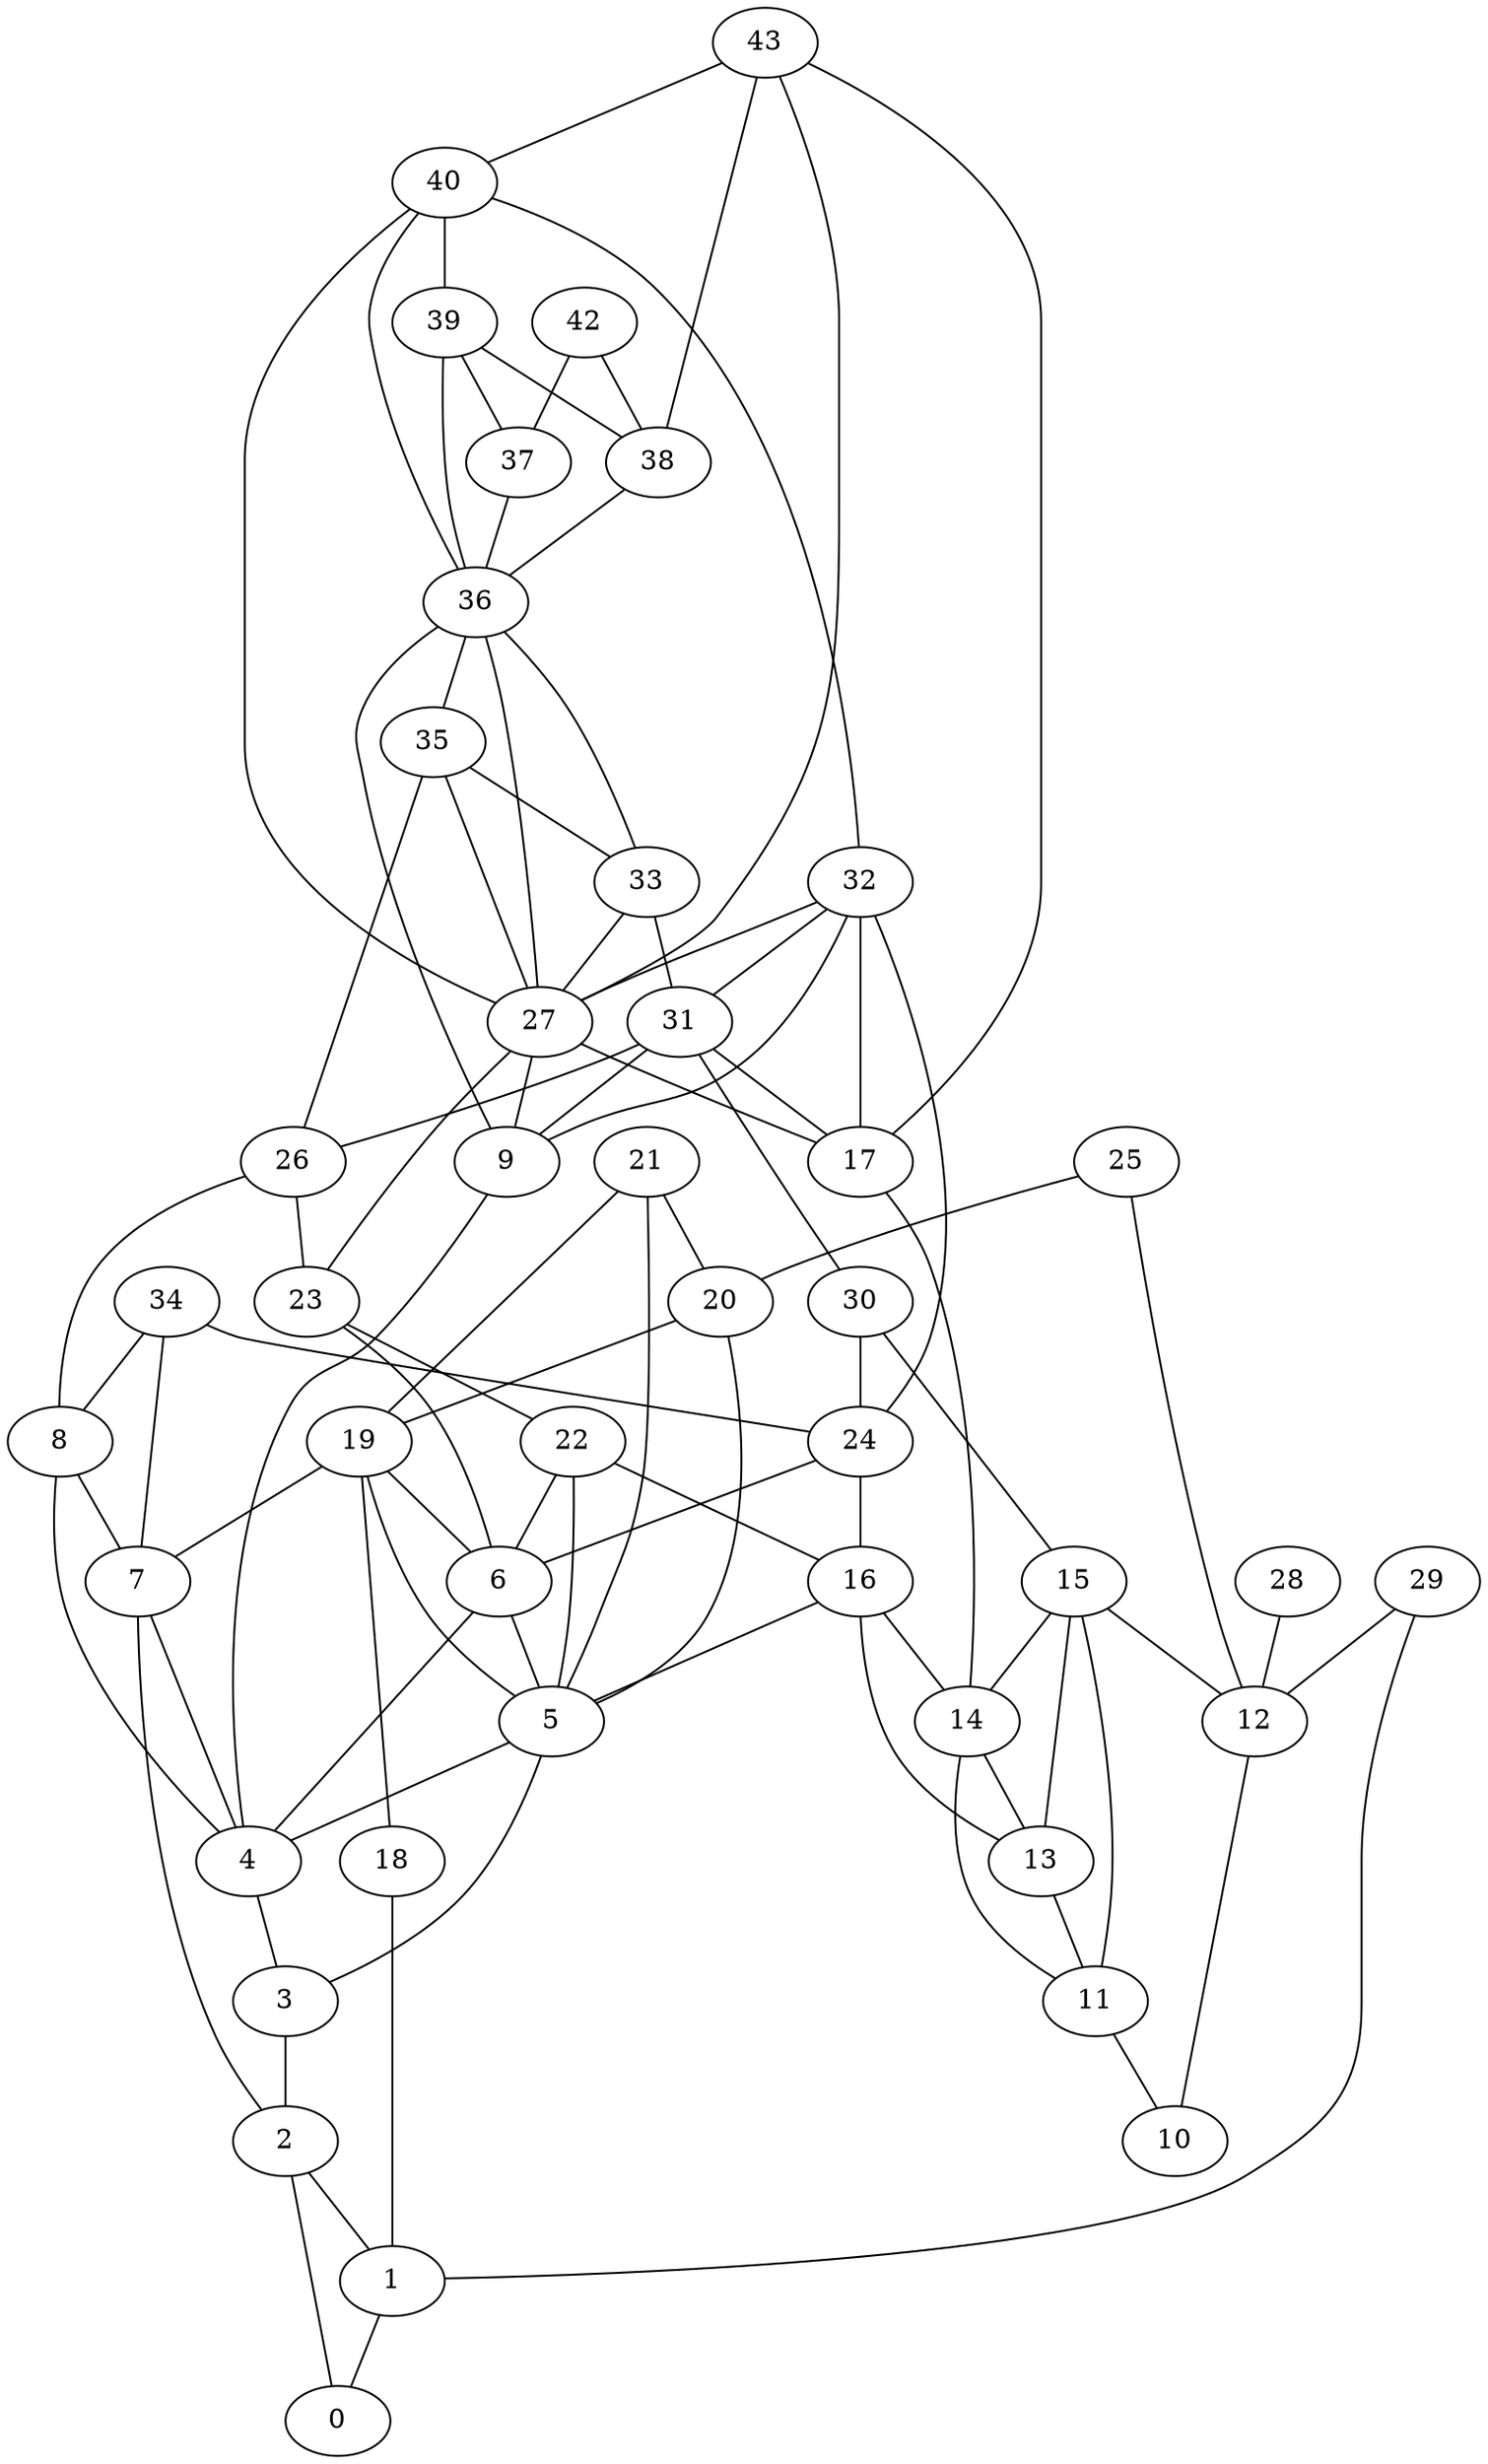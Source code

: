 graph G {
0;

1;

2;

3;

4;

5;

6;

7;

8;

9;

10;

11;

12;

13;

14;

15;

16;

17;

18;

19;

20;

21;

22;

23;

24;

25;

26;

27;

28;

29;

30;

31;

32;

33;

34;

35;

36;

37;

38;

39;

40;

42;

43;

1 -- 0;

2 -- 0;

2 -- 1;

3 -- 2;

4 -- 3;

5 -- 3;

5 -- 4;

6 -- 4;

6 -- 5;

7 -- 2;

7 -- 4;

8 -- 4;

8 -- 7;

9 -- 4;

11 -- 10;

12 -- 10;

13 -- 11;

14 -- 11;

14 -- 13;

15 -- 11;

15 -- 12;

15 -- 13;

15 -- 14;

16 -- 5;

16 -- 13;

16 -- 14;

17 -- 14;

18 -- 1;

19 -- 5;

19 -- 6;

19 -- 7;

19 -- 18;

20 -- 5;

20 -- 19;

21 -- 5;

21 -- 19;

21 -- 20;

22 -- 5;

22 -- 6;

22 -- 16;

23 -- 6;

23 -- 22;

24 -- 6;

24 -- 16;

25 -- 12;

25 -- 20;

26 -- 8;

26 -- 23;

27 -- 9;

27 -- 17;

27 -- 23;

28 -- 12;

29 -- 1;

29 -- 12;

30 -- 15;

30 -- 24;

31 -- 9;

31 -- 17;

31 -- 26;

31 -- 30;

32 -- 9;

32 -- 17;

32 -- 24;

32 -- 27;

32 -- 31;

33 -- 27;

33 -- 31;

34 -- 7;

34 -- 8;

34 -- 24;

35 -- 26;

35 -- 27;

35 -- 33;

36 -- 9;

36 -- 27;

36 -- 33;

36 -- 35;

37 -- 36;

38 -- 36;

39 -- 36;

39 -- 37;

39 -- 38;

40 -- 27;

40 -- 32;

40 -- 36;

40 -- 39;

42 -- 37;

42 -- 38;

43 -- 17;

43 -- 27;

43 -- 38;

43 -- 40;

}
